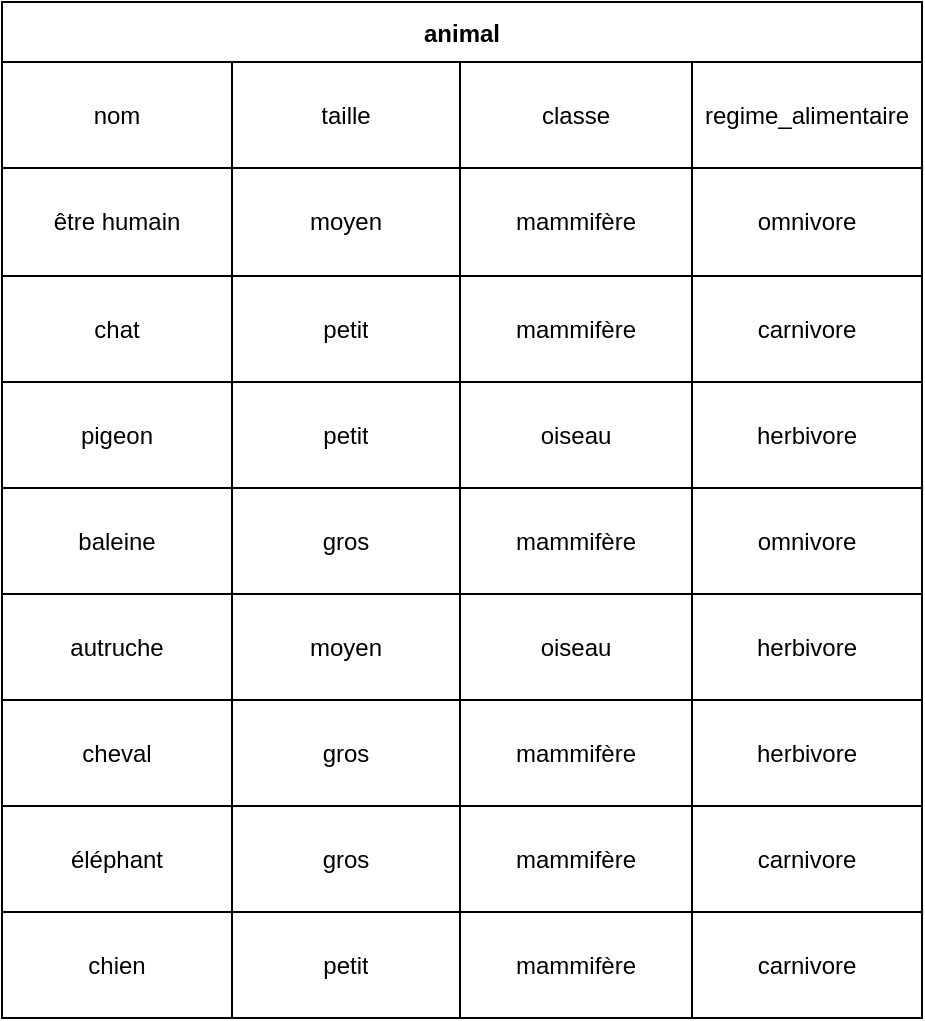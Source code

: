 <mxfile>
    <diagram id="RcOdOprhYzqiFKZp-Y12" name="Page-1">
        <mxGraphModel dx="1130" dy="576" grid="1" gridSize="10" guides="1" tooltips="1" connect="1" arrows="1" fold="1" page="1" pageScale="1" pageWidth="850" pageHeight="1100" math="0" shadow="0">
            <root>
                <mxCell id="0"/>
                <mxCell id="1" parent="0"/>
                <mxCell id="2" value="animal" style="shape=table;startSize=30;container=1;collapsible=0;childLayout=tableLayout;fontStyle=1;align=center;" vertex="1" parent="1">
                    <mxGeometry x="190" y="120" width="460" height="508" as="geometry"/>
                </mxCell>
                <mxCell id="3" value="" style="shape=tableRow;horizontal=0;startSize=0;swimlaneHead=0;swimlaneBody=0;top=0;left=0;bottom=0;right=0;collapsible=0;dropTarget=0;fillColor=none;points=[[0,0.5],[1,0.5]];portConstraint=eastwest;" vertex="1" parent="2">
                    <mxGeometry y="30" width="460" height="53" as="geometry"/>
                </mxCell>
                <mxCell id="15" value="nom" style="shape=partialRectangle;html=1;whiteSpace=wrap;connectable=0;fillColor=none;top=0;left=0;bottom=0;right=0;overflow=hidden;" vertex="1" parent="3">
                    <mxGeometry width="115" height="53" as="geometry">
                        <mxRectangle width="115" height="53" as="alternateBounds"/>
                    </mxGeometry>
                </mxCell>
                <mxCell id="4" value="taille" style="shape=partialRectangle;html=1;whiteSpace=wrap;connectable=0;fillColor=none;top=0;left=0;bottom=0;right=0;overflow=hidden;" vertex="1" parent="3">
                    <mxGeometry x="115" width="114" height="53" as="geometry">
                        <mxRectangle width="114" height="53" as="alternateBounds"/>
                    </mxGeometry>
                </mxCell>
                <mxCell id="5" value="classe" style="shape=partialRectangle;html=1;whiteSpace=wrap;connectable=0;fillColor=none;top=0;left=0;bottom=0;right=0;overflow=hidden;" vertex="1" parent="3">
                    <mxGeometry x="229" width="116" height="53" as="geometry">
                        <mxRectangle width="116" height="53" as="alternateBounds"/>
                    </mxGeometry>
                </mxCell>
                <mxCell id="6" value="regime_alimentaire" style="shape=partialRectangle;html=1;whiteSpace=wrap;connectable=0;fillColor=none;top=0;left=0;bottom=0;right=0;overflow=hidden;" vertex="1" parent="3">
                    <mxGeometry x="345" width="115" height="53" as="geometry">
                        <mxRectangle width="115" height="53" as="alternateBounds"/>
                    </mxGeometry>
                </mxCell>
                <mxCell id="7" value="" style="shape=tableRow;horizontal=0;startSize=0;swimlaneHead=0;swimlaneBody=0;top=0;left=0;bottom=0;right=0;collapsible=0;dropTarget=0;fillColor=none;points=[[0,0.5],[1,0.5]];portConstraint=eastwest;" vertex="1" parent="2">
                    <mxGeometry y="83" width="460" height="54" as="geometry"/>
                </mxCell>
                <mxCell id="16" value="être humain" style="shape=partialRectangle;html=1;whiteSpace=wrap;connectable=0;fillColor=none;top=0;left=0;bottom=0;right=0;overflow=hidden;" vertex="1" parent="7">
                    <mxGeometry width="115" height="54" as="geometry">
                        <mxRectangle width="115" height="54" as="alternateBounds"/>
                    </mxGeometry>
                </mxCell>
                <mxCell id="8" value="moyen" style="shape=partialRectangle;html=1;whiteSpace=wrap;connectable=0;fillColor=none;top=0;left=0;bottom=0;right=0;overflow=hidden;" vertex="1" parent="7">
                    <mxGeometry x="115" width="114" height="54" as="geometry">
                        <mxRectangle width="114" height="54" as="alternateBounds"/>
                    </mxGeometry>
                </mxCell>
                <mxCell id="9" value="mammifère" style="shape=partialRectangle;html=1;whiteSpace=wrap;connectable=0;fillColor=none;top=0;left=0;bottom=0;right=0;overflow=hidden;" vertex="1" parent="7">
                    <mxGeometry x="229" width="116" height="54" as="geometry">
                        <mxRectangle width="116" height="54" as="alternateBounds"/>
                    </mxGeometry>
                </mxCell>
                <mxCell id="10" value="omnivore" style="shape=partialRectangle;html=1;whiteSpace=wrap;connectable=0;fillColor=none;top=0;left=0;bottom=0;right=0;overflow=hidden;" vertex="1" parent="7">
                    <mxGeometry x="345" width="115" height="54" as="geometry">
                        <mxRectangle width="115" height="54" as="alternateBounds"/>
                    </mxGeometry>
                </mxCell>
                <mxCell id="11" value="" style="shape=tableRow;horizontal=0;startSize=0;swimlaneHead=0;swimlaneBody=0;top=0;left=0;bottom=0;right=0;collapsible=0;dropTarget=0;fillColor=none;points=[[0,0.5],[1,0.5]];portConstraint=eastwest;" vertex="1" parent="2">
                    <mxGeometry y="137" width="460" height="53" as="geometry"/>
                </mxCell>
                <mxCell id="17" value="chat" style="shape=partialRectangle;html=1;whiteSpace=wrap;connectable=0;fillColor=none;top=0;left=0;bottom=0;right=0;overflow=hidden;" vertex="1" parent="11">
                    <mxGeometry width="115" height="53" as="geometry">
                        <mxRectangle width="115" height="53" as="alternateBounds"/>
                    </mxGeometry>
                </mxCell>
                <mxCell id="12" value="petit" style="shape=partialRectangle;html=1;whiteSpace=wrap;connectable=0;fillColor=none;top=0;left=0;bottom=0;right=0;overflow=hidden;" vertex="1" parent="11">
                    <mxGeometry x="115" width="114" height="53" as="geometry">
                        <mxRectangle width="114" height="53" as="alternateBounds"/>
                    </mxGeometry>
                </mxCell>
                <mxCell id="13" value="mammifère" style="shape=partialRectangle;html=1;whiteSpace=wrap;connectable=0;fillColor=none;top=0;left=0;bottom=0;right=0;overflow=hidden;" vertex="1" parent="11">
                    <mxGeometry x="229" width="116" height="53" as="geometry">
                        <mxRectangle width="116" height="53" as="alternateBounds"/>
                    </mxGeometry>
                </mxCell>
                <mxCell id="14" value="carnivore" style="shape=partialRectangle;html=1;whiteSpace=wrap;connectable=0;fillColor=none;top=0;left=0;bottom=0;right=0;overflow=hidden;" vertex="1" parent="11">
                    <mxGeometry x="345" width="115" height="53" as="geometry">
                        <mxRectangle width="115" height="53" as="alternateBounds"/>
                    </mxGeometry>
                </mxCell>
                <mxCell id="18" style="shape=tableRow;horizontal=0;startSize=0;swimlaneHead=0;swimlaneBody=0;top=0;left=0;bottom=0;right=0;collapsible=0;dropTarget=0;fillColor=none;points=[[0,0.5],[1,0.5]];portConstraint=eastwest;" vertex="1" parent="2">
                    <mxGeometry y="190" width="460" height="53" as="geometry"/>
                </mxCell>
                <mxCell id="19" value="pigeon" style="shape=partialRectangle;html=1;whiteSpace=wrap;connectable=0;fillColor=none;top=0;left=0;bottom=0;right=0;overflow=hidden;" vertex="1" parent="18">
                    <mxGeometry width="115" height="53" as="geometry">
                        <mxRectangle width="115" height="53" as="alternateBounds"/>
                    </mxGeometry>
                </mxCell>
                <mxCell id="20" value="petit" style="shape=partialRectangle;html=1;whiteSpace=wrap;connectable=0;fillColor=none;top=0;left=0;bottom=0;right=0;overflow=hidden;" vertex="1" parent="18">
                    <mxGeometry x="115" width="114" height="53" as="geometry">
                        <mxRectangle width="114" height="53" as="alternateBounds"/>
                    </mxGeometry>
                </mxCell>
                <mxCell id="21" value="oiseau" style="shape=partialRectangle;html=1;whiteSpace=wrap;connectable=0;fillColor=none;top=0;left=0;bottom=0;right=0;overflow=hidden;" vertex="1" parent="18">
                    <mxGeometry x="229" width="116" height="53" as="geometry">
                        <mxRectangle width="116" height="53" as="alternateBounds"/>
                    </mxGeometry>
                </mxCell>
                <mxCell id="22" value="herbivore" style="shape=partialRectangle;html=1;whiteSpace=wrap;connectable=0;fillColor=none;top=0;left=0;bottom=0;right=0;overflow=hidden;" vertex="1" parent="18">
                    <mxGeometry x="345" width="115" height="53" as="geometry">
                        <mxRectangle width="115" height="53" as="alternateBounds"/>
                    </mxGeometry>
                </mxCell>
                <mxCell id="23" style="shape=tableRow;horizontal=0;startSize=0;swimlaneHead=0;swimlaneBody=0;top=0;left=0;bottom=0;right=0;collapsible=0;dropTarget=0;fillColor=none;points=[[0,0.5],[1,0.5]];portConstraint=eastwest;" vertex="1" parent="2">
                    <mxGeometry y="243" width="460" height="53" as="geometry"/>
                </mxCell>
                <mxCell id="24" value="baleine" style="shape=partialRectangle;html=1;whiteSpace=wrap;connectable=0;fillColor=none;top=0;left=0;bottom=0;right=0;overflow=hidden;" vertex="1" parent="23">
                    <mxGeometry width="115" height="53" as="geometry">
                        <mxRectangle width="115" height="53" as="alternateBounds"/>
                    </mxGeometry>
                </mxCell>
                <mxCell id="25" value="gros" style="shape=partialRectangle;html=1;whiteSpace=wrap;connectable=0;fillColor=none;top=0;left=0;bottom=0;right=0;overflow=hidden;" vertex="1" parent="23">
                    <mxGeometry x="115" width="114" height="53" as="geometry">
                        <mxRectangle width="114" height="53" as="alternateBounds"/>
                    </mxGeometry>
                </mxCell>
                <mxCell id="26" value="mammifère" style="shape=partialRectangle;html=1;whiteSpace=wrap;connectable=0;fillColor=none;top=0;left=0;bottom=0;right=0;overflow=hidden;" vertex="1" parent="23">
                    <mxGeometry x="229" width="116" height="53" as="geometry">
                        <mxRectangle width="116" height="53" as="alternateBounds"/>
                    </mxGeometry>
                </mxCell>
                <mxCell id="27" value="omnivore" style="shape=partialRectangle;html=1;whiteSpace=wrap;connectable=0;fillColor=none;top=0;left=0;bottom=0;right=0;overflow=hidden;" vertex="1" parent="23">
                    <mxGeometry x="345" width="115" height="53" as="geometry">
                        <mxRectangle width="115" height="53" as="alternateBounds"/>
                    </mxGeometry>
                </mxCell>
                <mxCell id="28" style="shape=tableRow;horizontal=0;startSize=0;swimlaneHead=0;swimlaneBody=0;top=0;left=0;bottom=0;right=0;collapsible=0;dropTarget=0;fillColor=none;points=[[0,0.5],[1,0.5]];portConstraint=eastwest;" vertex="1" parent="2">
                    <mxGeometry y="296" width="460" height="53" as="geometry"/>
                </mxCell>
                <mxCell id="29" value="autruche" style="shape=partialRectangle;html=1;whiteSpace=wrap;connectable=0;fillColor=none;top=0;left=0;bottom=0;right=0;overflow=hidden;" vertex="1" parent="28">
                    <mxGeometry width="115" height="53" as="geometry">
                        <mxRectangle width="115" height="53" as="alternateBounds"/>
                    </mxGeometry>
                </mxCell>
                <mxCell id="30" value="moyen" style="shape=partialRectangle;html=1;whiteSpace=wrap;connectable=0;fillColor=none;top=0;left=0;bottom=0;right=0;overflow=hidden;" vertex="1" parent="28">
                    <mxGeometry x="115" width="114" height="53" as="geometry">
                        <mxRectangle width="114" height="53" as="alternateBounds"/>
                    </mxGeometry>
                </mxCell>
                <mxCell id="31" value="oiseau" style="shape=partialRectangle;html=1;whiteSpace=wrap;connectable=0;fillColor=none;top=0;left=0;bottom=0;right=0;overflow=hidden;" vertex="1" parent="28">
                    <mxGeometry x="229" width="116" height="53" as="geometry">
                        <mxRectangle width="116" height="53" as="alternateBounds"/>
                    </mxGeometry>
                </mxCell>
                <mxCell id="32" value="herbivore" style="shape=partialRectangle;html=1;whiteSpace=wrap;connectable=0;fillColor=none;top=0;left=0;bottom=0;right=0;overflow=hidden;" vertex="1" parent="28">
                    <mxGeometry x="345" width="115" height="53" as="geometry">
                        <mxRectangle width="115" height="53" as="alternateBounds"/>
                    </mxGeometry>
                </mxCell>
                <mxCell id="33" style="shape=tableRow;horizontal=0;startSize=0;swimlaneHead=0;swimlaneBody=0;top=0;left=0;bottom=0;right=0;collapsible=0;dropTarget=0;fillColor=none;points=[[0,0.5],[1,0.5]];portConstraint=eastwest;" vertex="1" parent="2">
                    <mxGeometry y="349" width="460" height="53" as="geometry"/>
                </mxCell>
                <mxCell id="34" value="cheval" style="shape=partialRectangle;html=1;whiteSpace=wrap;connectable=0;fillColor=none;top=0;left=0;bottom=0;right=0;overflow=hidden;" vertex="1" parent="33">
                    <mxGeometry width="115" height="53" as="geometry">
                        <mxRectangle width="115" height="53" as="alternateBounds"/>
                    </mxGeometry>
                </mxCell>
                <mxCell id="35" value="gros" style="shape=partialRectangle;html=1;whiteSpace=wrap;connectable=0;fillColor=none;top=0;left=0;bottom=0;right=0;overflow=hidden;" vertex="1" parent="33">
                    <mxGeometry x="115" width="114" height="53" as="geometry">
                        <mxRectangle width="114" height="53" as="alternateBounds"/>
                    </mxGeometry>
                </mxCell>
                <mxCell id="36" value="mammifère" style="shape=partialRectangle;html=1;whiteSpace=wrap;connectable=0;fillColor=none;top=0;left=0;bottom=0;right=0;overflow=hidden;" vertex="1" parent="33">
                    <mxGeometry x="229" width="116" height="53" as="geometry">
                        <mxRectangle width="116" height="53" as="alternateBounds"/>
                    </mxGeometry>
                </mxCell>
                <mxCell id="37" value="herbivore" style="shape=partialRectangle;html=1;whiteSpace=wrap;connectable=0;fillColor=none;top=0;left=0;bottom=0;right=0;overflow=hidden;" vertex="1" parent="33">
                    <mxGeometry x="345" width="115" height="53" as="geometry">
                        <mxRectangle width="115" height="53" as="alternateBounds"/>
                    </mxGeometry>
                </mxCell>
                <mxCell id="38" style="shape=tableRow;horizontal=0;startSize=0;swimlaneHead=0;swimlaneBody=0;top=0;left=0;bottom=0;right=0;collapsible=0;dropTarget=0;fillColor=none;points=[[0,0.5],[1,0.5]];portConstraint=eastwest;" vertex="1" parent="2">
                    <mxGeometry y="402" width="460" height="53" as="geometry"/>
                </mxCell>
                <mxCell id="39" value="éléphant" style="shape=partialRectangle;html=1;whiteSpace=wrap;connectable=0;fillColor=none;top=0;left=0;bottom=0;right=0;overflow=hidden;" vertex="1" parent="38">
                    <mxGeometry width="115" height="53" as="geometry">
                        <mxRectangle width="115" height="53" as="alternateBounds"/>
                    </mxGeometry>
                </mxCell>
                <mxCell id="40" value="gros" style="shape=partialRectangle;html=1;whiteSpace=wrap;connectable=0;fillColor=none;top=0;left=0;bottom=0;right=0;overflow=hidden;" vertex="1" parent="38">
                    <mxGeometry x="115" width="114" height="53" as="geometry">
                        <mxRectangle width="114" height="53" as="alternateBounds"/>
                    </mxGeometry>
                </mxCell>
                <mxCell id="41" value="mammifère" style="shape=partialRectangle;html=1;whiteSpace=wrap;connectable=0;fillColor=none;top=0;left=0;bottom=0;right=0;overflow=hidden;" vertex="1" parent="38">
                    <mxGeometry x="229" width="116" height="53" as="geometry">
                        <mxRectangle width="116" height="53" as="alternateBounds"/>
                    </mxGeometry>
                </mxCell>
                <mxCell id="42" value="carnivore" style="shape=partialRectangle;html=1;whiteSpace=wrap;connectable=0;fillColor=none;top=0;left=0;bottom=0;right=0;overflow=hidden;" vertex="1" parent="38">
                    <mxGeometry x="345" width="115" height="53" as="geometry">
                        <mxRectangle width="115" height="53" as="alternateBounds"/>
                    </mxGeometry>
                </mxCell>
                <mxCell id="43" style="shape=tableRow;horizontal=0;startSize=0;swimlaneHead=0;swimlaneBody=0;top=0;left=0;bottom=0;right=0;collapsible=0;dropTarget=0;fillColor=none;points=[[0,0.5],[1,0.5]];portConstraint=eastwest;" vertex="1" parent="2">
                    <mxGeometry y="455" width="460" height="53" as="geometry"/>
                </mxCell>
                <mxCell id="44" value="chien" style="shape=partialRectangle;html=1;whiteSpace=wrap;connectable=0;fillColor=none;top=0;left=0;bottom=0;right=0;overflow=hidden;" vertex="1" parent="43">
                    <mxGeometry width="115" height="53" as="geometry">
                        <mxRectangle width="115" height="53" as="alternateBounds"/>
                    </mxGeometry>
                </mxCell>
                <mxCell id="45" value="petit" style="shape=partialRectangle;html=1;whiteSpace=wrap;connectable=0;fillColor=none;top=0;left=0;bottom=0;right=0;overflow=hidden;" vertex="1" parent="43">
                    <mxGeometry x="115" width="114" height="53" as="geometry">
                        <mxRectangle width="114" height="53" as="alternateBounds"/>
                    </mxGeometry>
                </mxCell>
                <mxCell id="46" value="mammifère" style="shape=partialRectangle;html=1;whiteSpace=wrap;connectable=0;fillColor=none;top=0;left=0;bottom=0;right=0;overflow=hidden;" vertex="1" parent="43">
                    <mxGeometry x="229" width="116" height="53" as="geometry">
                        <mxRectangle width="116" height="53" as="alternateBounds"/>
                    </mxGeometry>
                </mxCell>
                <mxCell id="47" value="carnivore" style="shape=partialRectangle;html=1;whiteSpace=wrap;connectable=0;fillColor=none;top=0;left=0;bottom=0;right=0;overflow=hidden;" vertex="1" parent="43">
                    <mxGeometry x="345" width="115" height="53" as="geometry">
                        <mxRectangle width="115" height="53" as="alternateBounds"/>
                    </mxGeometry>
                </mxCell>
            </root>
        </mxGraphModel>
    </diagram>
</mxfile>
